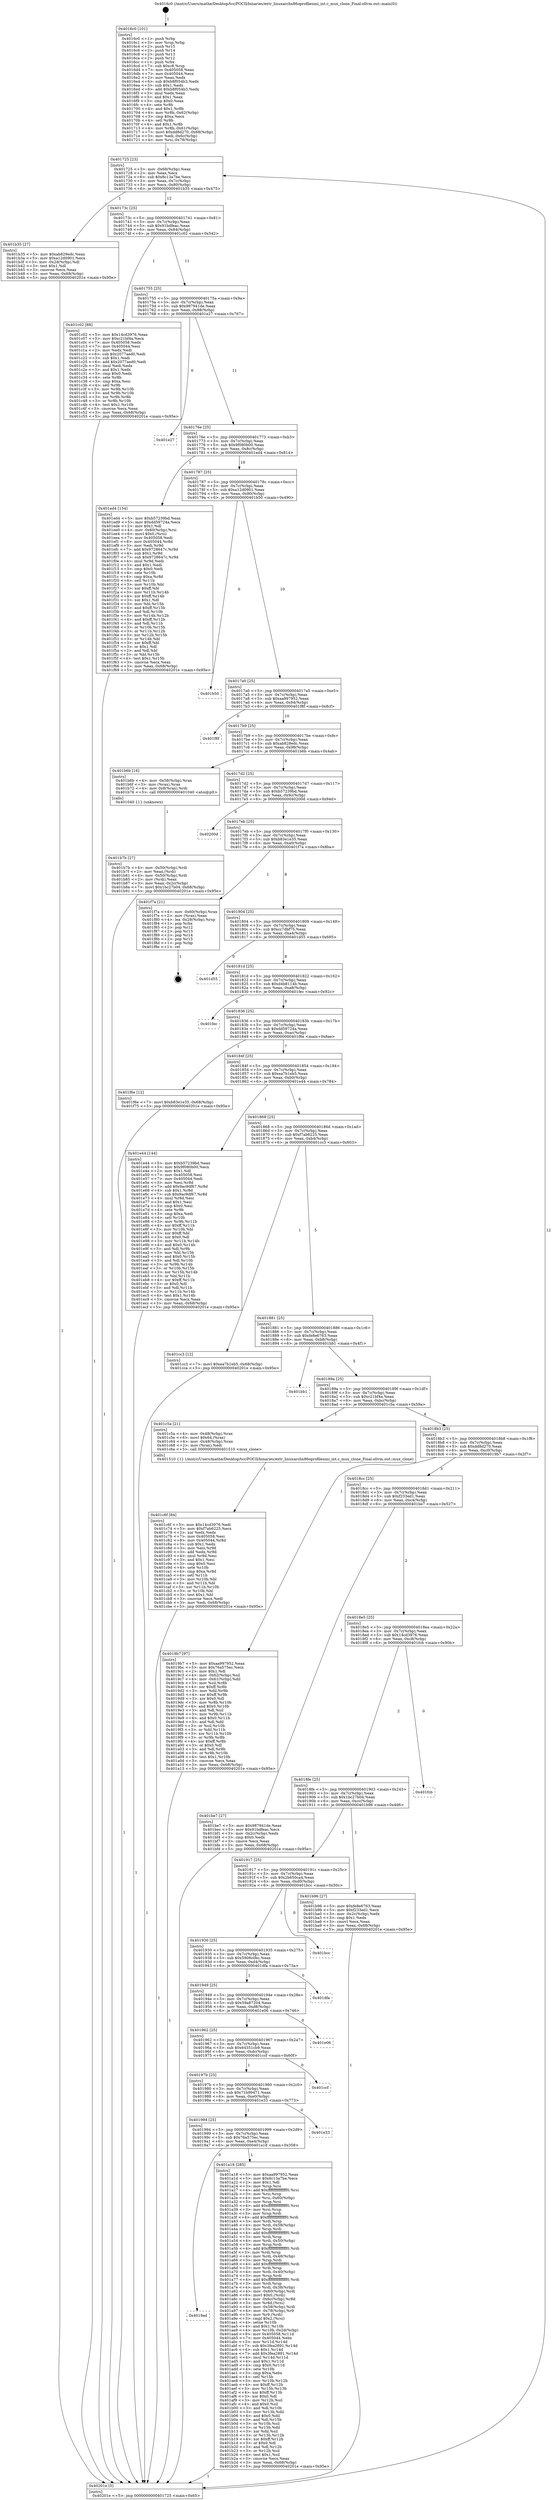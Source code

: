 digraph "0x4016c0" {
  label = "0x4016c0 (/mnt/c/Users/mathe/Desktop/tcc/POCII/binaries/extr_linuxarchx86oprofilenmi_int.c_mux_clone_Final-ollvm.out::main(0))"
  labelloc = "t"
  node[shape=record]

  Entry [label="",width=0.3,height=0.3,shape=circle,fillcolor=black,style=filled]
  "0x401725" [label="{
     0x401725 [23]\l
     | [instrs]\l
     &nbsp;&nbsp;0x401725 \<+3\>: mov -0x68(%rbp),%eax\l
     &nbsp;&nbsp;0x401728 \<+2\>: mov %eax,%ecx\l
     &nbsp;&nbsp;0x40172a \<+6\>: sub $0x8c13a7be,%ecx\l
     &nbsp;&nbsp;0x401730 \<+3\>: mov %eax,-0x7c(%rbp)\l
     &nbsp;&nbsp;0x401733 \<+3\>: mov %ecx,-0x80(%rbp)\l
     &nbsp;&nbsp;0x401736 \<+6\>: je 0000000000401b35 \<main+0x475\>\l
  }"]
  "0x401b35" [label="{
     0x401b35 [27]\l
     | [instrs]\l
     &nbsp;&nbsp;0x401b35 \<+5\>: mov $0xab829edc,%eax\l
     &nbsp;&nbsp;0x401b3a \<+5\>: mov $0xa12d0901,%ecx\l
     &nbsp;&nbsp;0x401b3f \<+3\>: mov -0x2d(%rbp),%dl\l
     &nbsp;&nbsp;0x401b42 \<+3\>: test $0x1,%dl\l
     &nbsp;&nbsp;0x401b45 \<+3\>: cmovne %ecx,%eax\l
     &nbsp;&nbsp;0x401b48 \<+3\>: mov %eax,-0x68(%rbp)\l
     &nbsp;&nbsp;0x401b4b \<+5\>: jmp 000000000040201e \<main+0x95e\>\l
  }"]
  "0x40173c" [label="{
     0x40173c [25]\l
     | [instrs]\l
     &nbsp;&nbsp;0x40173c \<+5\>: jmp 0000000000401741 \<main+0x81\>\l
     &nbsp;&nbsp;0x401741 \<+3\>: mov -0x7c(%rbp),%eax\l
     &nbsp;&nbsp;0x401744 \<+5\>: sub $0x91bdfeac,%eax\l
     &nbsp;&nbsp;0x401749 \<+6\>: mov %eax,-0x84(%rbp)\l
     &nbsp;&nbsp;0x40174f \<+6\>: je 0000000000401c02 \<main+0x542\>\l
  }"]
  Exit [label="",width=0.3,height=0.3,shape=circle,fillcolor=black,style=filled,peripheries=2]
  "0x401c02" [label="{
     0x401c02 [88]\l
     | [instrs]\l
     &nbsp;&nbsp;0x401c02 \<+5\>: mov $0x14cd3976,%eax\l
     &nbsp;&nbsp;0x401c07 \<+5\>: mov $0xc21bf4a,%ecx\l
     &nbsp;&nbsp;0x401c0c \<+7\>: mov 0x405058,%edx\l
     &nbsp;&nbsp;0x401c13 \<+7\>: mov 0x405044,%esi\l
     &nbsp;&nbsp;0x401c1a \<+2\>: mov %edx,%edi\l
     &nbsp;&nbsp;0x401c1c \<+6\>: sub $0x2077aed0,%edi\l
     &nbsp;&nbsp;0x401c22 \<+3\>: sub $0x1,%edi\l
     &nbsp;&nbsp;0x401c25 \<+6\>: add $0x2077aed0,%edi\l
     &nbsp;&nbsp;0x401c2b \<+3\>: imul %edi,%edx\l
     &nbsp;&nbsp;0x401c2e \<+3\>: and $0x1,%edx\l
     &nbsp;&nbsp;0x401c31 \<+3\>: cmp $0x0,%edx\l
     &nbsp;&nbsp;0x401c34 \<+4\>: sete %r8b\l
     &nbsp;&nbsp;0x401c38 \<+3\>: cmp $0xa,%esi\l
     &nbsp;&nbsp;0x401c3b \<+4\>: setl %r9b\l
     &nbsp;&nbsp;0x401c3f \<+3\>: mov %r8b,%r10b\l
     &nbsp;&nbsp;0x401c42 \<+3\>: and %r9b,%r10b\l
     &nbsp;&nbsp;0x401c45 \<+3\>: xor %r9b,%r8b\l
     &nbsp;&nbsp;0x401c48 \<+3\>: or %r8b,%r10b\l
     &nbsp;&nbsp;0x401c4b \<+4\>: test $0x1,%r10b\l
     &nbsp;&nbsp;0x401c4f \<+3\>: cmovne %ecx,%eax\l
     &nbsp;&nbsp;0x401c52 \<+3\>: mov %eax,-0x68(%rbp)\l
     &nbsp;&nbsp;0x401c55 \<+5\>: jmp 000000000040201e \<main+0x95e\>\l
  }"]
  "0x401755" [label="{
     0x401755 [25]\l
     | [instrs]\l
     &nbsp;&nbsp;0x401755 \<+5\>: jmp 000000000040175a \<main+0x9a\>\l
     &nbsp;&nbsp;0x40175a \<+3\>: mov -0x7c(%rbp),%eax\l
     &nbsp;&nbsp;0x40175d \<+5\>: sub $0x987941de,%eax\l
     &nbsp;&nbsp;0x401762 \<+6\>: mov %eax,-0x88(%rbp)\l
     &nbsp;&nbsp;0x401768 \<+6\>: je 0000000000401e27 \<main+0x767\>\l
  }"]
  "0x401c6f" [label="{
     0x401c6f [84]\l
     | [instrs]\l
     &nbsp;&nbsp;0x401c6f \<+5\>: mov $0x14cd3976,%edi\l
     &nbsp;&nbsp;0x401c74 \<+5\>: mov $0xf7ab6225,%ecx\l
     &nbsp;&nbsp;0x401c79 \<+2\>: xor %edx,%edx\l
     &nbsp;&nbsp;0x401c7b \<+7\>: mov 0x405058,%esi\l
     &nbsp;&nbsp;0x401c82 \<+8\>: mov 0x405044,%r8d\l
     &nbsp;&nbsp;0x401c8a \<+3\>: sub $0x1,%edx\l
     &nbsp;&nbsp;0x401c8d \<+3\>: mov %esi,%r9d\l
     &nbsp;&nbsp;0x401c90 \<+3\>: add %edx,%r9d\l
     &nbsp;&nbsp;0x401c93 \<+4\>: imul %r9d,%esi\l
     &nbsp;&nbsp;0x401c97 \<+3\>: and $0x1,%esi\l
     &nbsp;&nbsp;0x401c9a \<+3\>: cmp $0x0,%esi\l
     &nbsp;&nbsp;0x401c9d \<+4\>: sete %r10b\l
     &nbsp;&nbsp;0x401ca1 \<+4\>: cmp $0xa,%r8d\l
     &nbsp;&nbsp;0x401ca5 \<+4\>: setl %r11b\l
     &nbsp;&nbsp;0x401ca9 \<+3\>: mov %r10b,%bl\l
     &nbsp;&nbsp;0x401cac \<+3\>: and %r11b,%bl\l
     &nbsp;&nbsp;0x401caf \<+3\>: xor %r11b,%r10b\l
     &nbsp;&nbsp;0x401cb2 \<+3\>: or %r10b,%bl\l
     &nbsp;&nbsp;0x401cb5 \<+3\>: test $0x1,%bl\l
     &nbsp;&nbsp;0x401cb8 \<+3\>: cmovne %ecx,%edi\l
     &nbsp;&nbsp;0x401cbb \<+3\>: mov %edi,-0x68(%rbp)\l
     &nbsp;&nbsp;0x401cbe \<+5\>: jmp 000000000040201e \<main+0x95e\>\l
  }"]
  "0x401e27" [label="{
     0x401e27\l
  }", style=dashed]
  "0x40176e" [label="{
     0x40176e [25]\l
     | [instrs]\l
     &nbsp;&nbsp;0x40176e \<+5\>: jmp 0000000000401773 \<main+0xb3\>\l
     &nbsp;&nbsp;0x401773 \<+3\>: mov -0x7c(%rbp),%eax\l
     &nbsp;&nbsp;0x401776 \<+5\>: sub $0x9f080b00,%eax\l
     &nbsp;&nbsp;0x40177b \<+6\>: mov %eax,-0x8c(%rbp)\l
     &nbsp;&nbsp;0x401781 \<+6\>: je 0000000000401ed4 \<main+0x814\>\l
  }"]
  "0x401b7b" [label="{
     0x401b7b [27]\l
     | [instrs]\l
     &nbsp;&nbsp;0x401b7b \<+4\>: mov -0x50(%rbp),%rdi\l
     &nbsp;&nbsp;0x401b7f \<+2\>: mov %eax,(%rdi)\l
     &nbsp;&nbsp;0x401b81 \<+4\>: mov -0x50(%rbp),%rdi\l
     &nbsp;&nbsp;0x401b85 \<+2\>: mov (%rdi),%eax\l
     &nbsp;&nbsp;0x401b87 \<+3\>: mov %eax,-0x2c(%rbp)\l
     &nbsp;&nbsp;0x401b8a \<+7\>: movl $0x1bc27b04,-0x68(%rbp)\l
     &nbsp;&nbsp;0x401b91 \<+5\>: jmp 000000000040201e \<main+0x95e\>\l
  }"]
  "0x401ed4" [label="{
     0x401ed4 [154]\l
     | [instrs]\l
     &nbsp;&nbsp;0x401ed4 \<+5\>: mov $0xb57239bd,%eax\l
     &nbsp;&nbsp;0x401ed9 \<+5\>: mov $0xdd59724a,%ecx\l
     &nbsp;&nbsp;0x401ede \<+2\>: mov $0x1,%dl\l
     &nbsp;&nbsp;0x401ee0 \<+4\>: mov -0x60(%rbp),%rsi\l
     &nbsp;&nbsp;0x401ee4 \<+6\>: movl $0x0,(%rsi)\l
     &nbsp;&nbsp;0x401eea \<+7\>: mov 0x405058,%edi\l
     &nbsp;&nbsp;0x401ef1 \<+8\>: mov 0x405044,%r8d\l
     &nbsp;&nbsp;0x401ef9 \<+3\>: mov %edi,%r9d\l
     &nbsp;&nbsp;0x401efc \<+7\>: add $0x9728647c,%r9d\l
     &nbsp;&nbsp;0x401f03 \<+4\>: sub $0x1,%r9d\l
     &nbsp;&nbsp;0x401f07 \<+7\>: sub $0x9728647c,%r9d\l
     &nbsp;&nbsp;0x401f0e \<+4\>: imul %r9d,%edi\l
     &nbsp;&nbsp;0x401f12 \<+3\>: and $0x1,%edi\l
     &nbsp;&nbsp;0x401f15 \<+3\>: cmp $0x0,%edi\l
     &nbsp;&nbsp;0x401f18 \<+4\>: sete %r10b\l
     &nbsp;&nbsp;0x401f1c \<+4\>: cmp $0xa,%r8d\l
     &nbsp;&nbsp;0x401f20 \<+4\>: setl %r11b\l
     &nbsp;&nbsp;0x401f24 \<+3\>: mov %r10b,%bl\l
     &nbsp;&nbsp;0x401f27 \<+3\>: xor $0xff,%bl\l
     &nbsp;&nbsp;0x401f2a \<+3\>: mov %r11b,%r14b\l
     &nbsp;&nbsp;0x401f2d \<+4\>: xor $0xff,%r14b\l
     &nbsp;&nbsp;0x401f31 \<+3\>: xor $0x1,%dl\l
     &nbsp;&nbsp;0x401f34 \<+3\>: mov %bl,%r15b\l
     &nbsp;&nbsp;0x401f37 \<+4\>: and $0xff,%r15b\l
     &nbsp;&nbsp;0x401f3b \<+3\>: and %dl,%r10b\l
     &nbsp;&nbsp;0x401f3e \<+3\>: mov %r14b,%r12b\l
     &nbsp;&nbsp;0x401f41 \<+4\>: and $0xff,%r12b\l
     &nbsp;&nbsp;0x401f45 \<+3\>: and %dl,%r11b\l
     &nbsp;&nbsp;0x401f48 \<+3\>: or %r10b,%r15b\l
     &nbsp;&nbsp;0x401f4b \<+3\>: or %r11b,%r12b\l
     &nbsp;&nbsp;0x401f4e \<+3\>: xor %r12b,%r15b\l
     &nbsp;&nbsp;0x401f51 \<+3\>: or %r14b,%bl\l
     &nbsp;&nbsp;0x401f54 \<+3\>: xor $0xff,%bl\l
     &nbsp;&nbsp;0x401f57 \<+3\>: or $0x1,%dl\l
     &nbsp;&nbsp;0x401f5a \<+2\>: and %dl,%bl\l
     &nbsp;&nbsp;0x401f5c \<+3\>: or %bl,%r15b\l
     &nbsp;&nbsp;0x401f5f \<+4\>: test $0x1,%r15b\l
     &nbsp;&nbsp;0x401f63 \<+3\>: cmovne %ecx,%eax\l
     &nbsp;&nbsp;0x401f66 \<+3\>: mov %eax,-0x68(%rbp)\l
     &nbsp;&nbsp;0x401f69 \<+5\>: jmp 000000000040201e \<main+0x95e\>\l
  }"]
  "0x401787" [label="{
     0x401787 [25]\l
     | [instrs]\l
     &nbsp;&nbsp;0x401787 \<+5\>: jmp 000000000040178c \<main+0xcc\>\l
     &nbsp;&nbsp;0x40178c \<+3\>: mov -0x7c(%rbp),%eax\l
     &nbsp;&nbsp;0x40178f \<+5\>: sub $0xa12d0901,%eax\l
     &nbsp;&nbsp;0x401794 \<+6\>: mov %eax,-0x90(%rbp)\l
     &nbsp;&nbsp;0x40179a \<+6\>: je 0000000000401b50 \<main+0x490\>\l
  }"]
  "0x4019ad" [label="{
     0x4019ad\l
  }", style=dashed]
  "0x401b50" [label="{
     0x401b50\l
  }", style=dashed]
  "0x4017a0" [label="{
     0x4017a0 [25]\l
     | [instrs]\l
     &nbsp;&nbsp;0x4017a0 \<+5\>: jmp 00000000004017a5 \<main+0xe5\>\l
     &nbsp;&nbsp;0x4017a5 \<+3\>: mov -0x7c(%rbp),%eax\l
     &nbsp;&nbsp;0x4017a8 \<+5\>: sub $0xaa997952,%eax\l
     &nbsp;&nbsp;0x4017ad \<+6\>: mov %eax,-0x94(%rbp)\l
     &nbsp;&nbsp;0x4017b3 \<+6\>: je 0000000000401f8f \<main+0x8cf\>\l
  }"]
  "0x401a18" [label="{
     0x401a18 [285]\l
     | [instrs]\l
     &nbsp;&nbsp;0x401a18 \<+5\>: mov $0xaa997952,%eax\l
     &nbsp;&nbsp;0x401a1d \<+5\>: mov $0x8c13a7be,%ecx\l
     &nbsp;&nbsp;0x401a22 \<+2\>: mov $0x1,%dl\l
     &nbsp;&nbsp;0x401a24 \<+3\>: mov %rsp,%rsi\l
     &nbsp;&nbsp;0x401a27 \<+4\>: add $0xfffffffffffffff0,%rsi\l
     &nbsp;&nbsp;0x401a2b \<+3\>: mov %rsi,%rsp\l
     &nbsp;&nbsp;0x401a2e \<+4\>: mov %rsi,-0x60(%rbp)\l
     &nbsp;&nbsp;0x401a32 \<+3\>: mov %rsp,%rsi\l
     &nbsp;&nbsp;0x401a35 \<+4\>: add $0xfffffffffffffff0,%rsi\l
     &nbsp;&nbsp;0x401a39 \<+3\>: mov %rsi,%rsp\l
     &nbsp;&nbsp;0x401a3c \<+3\>: mov %rsp,%rdi\l
     &nbsp;&nbsp;0x401a3f \<+4\>: add $0xfffffffffffffff0,%rdi\l
     &nbsp;&nbsp;0x401a43 \<+3\>: mov %rdi,%rsp\l
     &nbsp;&nbsp;0x401a46 \<+4\>: mov %rdi,-0x58(%rbp)\l
     &nbsp;&nbsp;0x401a4a \<+3\>: mov %rsp,%rdi\l
     &nbsp;&nbsp;0x401a4d \<+4\>: add $0xfffffffffffffff0,%rdi\l
     &nbsp;&nbsp;0x401a51 \<+3\>: mov %rdi,%rsp\l
     &nbsp;&nbsp;0x401a54 \<+4\>: mov %rdi,-0x50(%rbp)\l
     &nbsp;&nbsp;0x401a58 \<+3\>: mov %rsp,%rdi\l
     &nbsp;&nbsp;0x401a5b \<+4\>: add $0xfffffffffffffff0,%rdi\l
     &nbsp;&nbsp;0x401a5f \<+3\>: mov %rdi,%rsp\l
     &nbsp;&nbsp;0x401a62 \<+4\>: mov %rdi,-0x48(%rbp)\l
     &nbsp;&nbsp;0x401a66 \<+3\>: mov %rsp,%rdi\l
     &nbsp;&nbsp;0x401a69 \<+4\>: add $0xfffffffffffffff0,%rdi\l
     &nbsp;&nbsp;0x401a6d \<+3\>: mov %rdi,%rsp\l
     &nbsp;&nbsp;0x401a70 \<+4\>: mov %rdi,-0x40(%rbp)\l
     &nbsp;&nbsp;0x401a74 \<+3\>: mov %rsp,%rdi\l
     &nbsp;&nbsp;0x401a77 \<+4\>: add $0xfffffffffffffff0,%rdi\l
     &nbsp;&nbsp;0x401a7b \<+3\>: mov %rdi,%rsp\l
     &nbsp;&nbsp;0x401a7e \<+4\>: mov %rdi,-0x38(%rbp)\l
     &nbsp;&nbsp;0x401a82 \<+4\>: mov -0x60(%rbp),%rdi\l
     &nbsp;&nbsp;0x401a86 \<+6\>: movl $0x0,(%rdi)\l
     &nbsp;&nbsp;0x401a8c \<+4\>: mov -0x6c(%rbp),%r8d\l
     &nbsp;&nbsp;0x401a90 \<+3\>: mov %r8d,(%rsi)\l
     &nbsp;&nbsp;0x401a93 \<+4\>: mov -0x58(%rbp),%rdi\l
     &nbsp;&nbsp;0x401a97 \<+4\>: mov -0x78(%rbp),%r9\l
     &nbsp;&nbsp;0x401a9b \<+3\>: mov %r9,(%rdi)\l
     &nbsp;&nbsp;0x401a9e \<+3\>: cmpl $0x2,(%rsi)\l
     &nbsp;&nbsp;0x401aa1 \<+4\>: setne %r10b\l
     &nbsp;&nbsp;0x401aa5 \<+4\>: and $0x1,%r10b\l
     &nbsp;&nbsp;0x401aa9 \<+4\>: mov %r10b,-0x2d(%rbp)\l
     &nbsp;&nbsp;0x401aad \<+8\>: mov 0x405058,%r11d\l
     &nbsp;&nbsp;0x401ab5 \<+7\>: mov 0x405044,%ebx\l
     &nbsp;&nbsp;0x401abc \<+3\>: mov %r11d,%r14d\l
     &nbsp;&nbsp;0x401abf \<+7\>: sub $0x3fea2891,%r14d\l
     &nbsp;&nbsp;0x401ac6 \<+4\>: sub $0x1,%r14d\l
     &nbsp;&nbsp;0x401aca \<+7\>: add $0x3fea2891,%r14d\l
     &nbsp;&nbsp;0x401ad1 \<+4\>: imul %r14d,%r11d\l
     &nbsp;&nbsp;0x401ad5 \<+4\>: and $0x1,%r11d\l
     &nbsp;&nbsp;0x401ad9 \<+4\>: cmp $0x0,%r11d\l
     &nbsp;&nbsp;0x401add \<+4\>: sete %r10b\l
     &nbsp;&nbsp;0x401ae1 \<+3\>: cmp $0xa,%ebx\l
     &nbsp;&nbsp;0x401ae4 \<+4\>: setl %r15b\l
     &nbsp;&nbsp;0x401ae8 \<+3\>: mov %r10b,%r12b\l
     &nbsp;&nbsp;0x401aeb \<+4\>: xor $0xff,%r12b\l
     &nbsp;&nbsp;0x401aef \<+3\>: mov %r15b,%r13b\l
     &nbsp;&nbsp;0x401af2 \<+4\>: xor $0xff,%r13b\l
     &nbsp;&nbsp;0x401af6 \<+3\>: xor $0x0,%dl\l
     &nbsp;&nbsp;0x401af9 \<+3\>: mov %r12b,%sil\l
     &nbsp;&nbsp;0x401afc \<+4\>: and $0x0,%sil\l
     &nbsp;&nbsp;0x401b00 \<+3\>: and %dl,%r10b\l
     &nbsp;&nbsp;0x401b03 \<+3\>: mov %r13b,%dil\l
     &nbsp;&nbsp;0x401b06 \<+4\>: and $0x0,%dil\l
     &nbsp;&nbsp;0x401b0a \<+3\>: and %dl,%r15b\l
     &nbsp;&nbsp;0x401b0d \<+3\>: or %r10b,%sil\l
     &nbsp;&nbsp;0x401b10 \<+3\>: or %r15b,%dil\l
     &nbsp;&nbsp;0x401b13 \<+3\>: xor %dil,%sil\l
     &nbsp;&nbsp;0x401b16 \<+3\>: or %r13b,%r12b\l
     &nbsp;&nbsp;0x401b19 \<+4\>: xor $0xff,%r12b\l
     &nbsp;&nbsp;0x401b1d \<+3\>: or $0x0,%dl\l
     &nbsp;&nbsp;0x401b20 \<+3\>: and %dl,%r12b\l
     &nbsp;&nbsp;0x401b23 \<+3\>: or %r12b,%sil\l
     &nbsp;&nbsp;0x401b26 \<+4\>: test $0x1,%sil\l
     &nbsp;&nbsp;0x401b2a \<+3\>: cmovne %ecx,%eax\l
     &nbsp;&nbsp;0x401b2d \<+3\>: mov %eax,-0x68(%rbp)\l
     &nbsp;&nbsp;0x401b30 \<+5\>: jmp 000000000040201e \<main+0x95e\>\l
  }"]
  "0x401f8f" [label="{
     0x401f8f\l
  }", style=dashed]
  "0x4017b9" [label="{
     0x4017b9 [25]\l
     | [instrs]\l
     &nbsp;&nbsp;0x4017b9 \<+5\>: jmp 00000000004017be \<main+0xfe\>\l
     &nbsp;&nbsp;0x4017be \<+3\>: mov -0x7c(%rbp),%eax\l
     &nbsp;&nbsp;0x4017c1 \<+5\>: sub $0xab829edc,%eax\l
     &nbsp;&nbsp;0x4017c6 \<+6\>: mov %eax,-0x98(%rbp)\l
     &nbsp;&nbsp;0x4017cc \<+6\>: je 0000000000401b6b \<main+0x4ab\>\l
  }"]
  "0x401994" [label="{
     0x401994 [25]\l
     | [instrs]\l
     &nbsp;&nbsp;0x401994 \<+5\>: jmp 0000000000401999 \<main+0x2d9\>\l
     &nbsp;&nbsp;0x401999 \<+3\>: mov -0x7c(%rbp),%eax\l
     &nbsp;&nbsp;0x40199c \<+5\>: sub $0x76a575ec,%eax\l
     &nbsp;&nbsp;0x4019a1 \<+6\>: mov %eax,-0xe4(%rbp)\l
     &nbsp;&nbsp;0x4019a7 \<+6\>: je 0000000000401a18 \<main+0x358\>\l
  }"]
  "0x401b6b" [label="{
     0x401b6b [16]\l
     | [instrs]\l
     &nbsp;&nbsp;0x401b6b \<+4\>: mov -0x58(%rbp),%rax\l
     &nbsp;&nbsp;0x401b6f \<+3\>: mov (%rax),%rax\l
     &nbsp;&nbsp;0x401b72 \<+4\>: mov 0x8(%rax),%rdi\l
     &nbsp;&nbsp;0x401b76 \<+5\>: call 0000000000401040 \<atoi@plt\>\l
     | [calls]\l
     &nbsp;&nbsp;0x401040 \{1\} (unknown)\l
  }"]
  "0x4017d2" [label="{
     0x4017d2 [25]\l
     | [instrs]\l
     &nbsp;&nbsp;0x4017d2 \<+5\>: jmp 00000000004017d7 \<main+0x117\>\l
     &nbsp;&nbsp;0x4017d7 \<+3\>: mov -0x7c(%rbp),%eax\l
     &nbsp;&nbsp;0x4017da \<+5\>: sub $0xb57239bd,%eax\l
     &nbsp;&nbsp;0x4017df \<+6\>: mov %eax,-0x9c(%rbp)\l
     &nbsp;&nbsp;0x4017e5 \<+6\>: je 000000000040200d \<main+0x94d\>\l
  }"]
  "0x401e33" [label="{
     0x401e33\l
  }", style=dashed]
  "0x40200d" [label="{
     0x40200d\l
  }", style=dashed]
  "0x4017eb" [label="{
     0x4017eb [25]\l
     | [instrs]\l
     &nbsp;&nbsp;0x4017eb \<+5\>: jmp 00000000004017f0 \<main+0x130\>\l
     &nbsp;&nbsp;0x4017f0 \<+3\>: mov -0x7c(%rbp),%eax\l
     &nbsp;&nbsp;0x4017f3 \<+5\>: sub $0xb83e1e35,%eax\l
     &nbsp;&nbsp;0x4017f8 \<+6\>: mov %eax,-0xa0(%rbp)\l
     &nbsp;&nbsp;0x4017fe \<+6\>: je 0000000000401f7a \<main+0x8ba\>\l
  }"]
  "0x40197b" [label="{
     0x40197b [25]\l
     | [instrs]\l
     &nbsp;&nbsp;0x40197b \<+5\>: jmp 0000000000401980 \<main+0x2c0\>\l
     &nbsp;&nbsp;0x401980 \<+3\>: mov -0x7c(%rbp),%eax\l
     &nbsp;&nbsp;0x401983 \<+5\>: sub $0x71b99471,%eax\l
     &nbsp;&nbsp;0x401988 \<+6\>: mov %eax,-0xe0(%rbp)\l
     &nbsp;&nbsp;0x40198e \<+6\>: je 0000000000401e33 \<main+0x773\>\l
  }"]
  "0x401f7a" [label="{
     0x401f7a [21]\l
     | [instrs]\l
     &nbsp;&nbsp;0x401f7a \<+4\>: mov -0x60(%rbp),%rax\l
     &nbsp;&nbsp;0x401f7e \<+2\>: mov (%rax),%eax\l
     &nbsp;&nbsp;0x401f80 \<+4\>: lea -0x28(%rbp),%rsp\l
     &nbsp;&nbsp;0x401f84 \<+1\>: pop %rbx\l
     &nbsp;&nbsp;0x401f85 \<+2\>: pop %r12\l
     &nbsp;&nbsp;0x401f87 \<+2\>: pop %r13\l
     &nbsp;&nbsp;0x401f89 \<+2\>: pop %r14\l
     &nbsp;&nbsp;0x401f8b \<+2\>: pop %r15\l
     &nbsp;&nbsp;0x401f8d \<+1\>: pop %rbp\l
     &nbsp;&nbsp;0x401f8e \<+1\>: ret\l
  }"]
  "0x401804" [label="{
     0x401804 [25]\l
     | [instrs]\l
     &nbsp;&nbsp;0x401804 \<+5\>: jmp 0000000000401809 \<main+0x149\>\l
     &nbsp;&nbsp;0x401809 \<+3\>: mov -0x7c(%rbp),%eax\l
     &nbsp;&nbsp;0x40180c \<+5\>: sub $0xcc7dbf75,%eax\l
     &nbsp;&nbsp;0x401811 \<+6\>: mov %eax,-0xa4(%rbp)\l
     &nbsp;&nbsp;0x401817 \<+6\>: je 0000000000401d55 \<main+0x695\>\l
  }"]
  "0x401ccf" [label="{
     0x401ccf\l
  }", style=dashed]
  "0x401d55" [label="{
     0x401d55\l
  }", style=dashed]
  "0x40181d" [label="{
     0x40181d [25]\l
     | [instrs]\l
     &nbsp;&nbsp;0x40181d \<+5\>: jmp 0000000000401822 \<main+0x162\>\l
     &nbsp;&nbsp;0x401822 \<+3\>: mov -0x7c(%rbp),%eax\l
     &nbsp;&nbsp;0x401825 \<+5\>: sub $0xd4b8114b,%eax\l
     &nbsp;&nbsp;0x40182a \<+6\>: mov %eax,-0xa8(%rbp)\l
     &nbsp;&nbsp;0x401830 \<+6\>: je 0000000000401fec \<main+0x92c\>\l
  }"]
  "0x401962" [label="{
     0x401962 [25]\l
     | [instrs]\l
     &nbsp;&nbsp;0x401962 \<+5\>: jmp 0000000000401967 \<main+0x2a7\>\l
     &nbsp;&nbsp;0x401967 \<+3\>: mov -0x7c(%rbp),%eax\l
     &nbsp;&nbsp;0x40196a \<+5\>: sub $0x64351cb9,%eax\l
     &nbsp;&nbsp;0x40196f \<+6\>: mov %eax,-0xdc(%rbp)\l
     &nbsp;&nbsp;0x401975 \<+6\>: je 0000000000401ccf \<main+0x60f\>\l
  }"]
  "0x401fec" [label="{
     0x401fec\l
  }", style=dashed]
  "0x401836" [label="{
     0x401836 [25]\l
     | [instrs]\l
     &nbsp;&nbsp;0x401836 \<+5\>: jmp 000000000040183b \<main+0x17b\>\l
     &nbsp;&nbsp;0x40183b \<+3\>: mov -0x7c(%rbp),%eax\l
     &nbsp;&nbsp;0x40183e \<+5\>: sub $0xdd59724a,%eax\l
     &nbsp;&nbsp;0x401843 \<+6\>: mov %eax,-0xac(%rbp)\l
     &nbsp;&nbsp;0x401849 \<+6\>: je 0000000000401f6e \<main+0x8ae\>\l
  }"]
  "0x401e06" [label="{
     0x401e06\l
  }", style=dashed]
  "0x401f6e" [label="{
     0x401f6e [12]\l
     | [instrs]\l
     &nbsp;&nbsp;0x401f6e \<+7\>: movl $0xb83e1e35,-0x68(%rbp)\l
     &nbsp;&nbsp;0x401f75 \<+5\>: jmp 000000000040201e \<main+0x95e\>\l
  }"]
  "0x40184f" [label="{
     0x40184f [25]\l
     | [instrs]\l
     &nbsp;&nbsp;0x40184f \<+5\>: jmp 0000000000401854 \<main+0x194\>\l
     &nbsp;&nbsp;0x401854 \<+3\>: mov -0x7c(%rbp),%eax\l
     &nbsp;&nbsp;0x401857 \<+5\>: sub $0xea7b1eb5,%eax\l
     &nbsp;&nbsp;0x40185c \<+6\>: mov %eax,-0xb0(%rbp)\l
     &nbsp;&nbsp;0x401862 \<+6\>: je 0000000000401e44 \<main+0x784\>\l
  }"]
  "0x401949" [label="{
     0x401949 [25]\l
     | [instrs]\l
     &nbsp;&nbsp;0x401949 \<+5\>: jmp 000000000040194e \<main+0x28e\>\l
     &nbsp;&nbsp;0x40194e \<+3\>: mov -0x7c(%rbp),%eax\l
     &nbsp;&nbsp;0x401951 \<+5\>: sub $0x59a87204,%eax\l
     &nbsp;&nbsp;0x401956 \<+6\>: mov %eax,-0xd8(%rbp)\l
     &nbsp;&nbsp;0x40195c \<+6\>: je 0000000000401e06 \<main+0x746\>\l
  }"]
  "0x401e44" [label="{
     0x401e44 [144]\l
     | [instrs]\l
     &nbsp;&nbsp;0x401e44 \<+5\>: mov $0xb57239bd,%eax\l
     &nbsp;&nbsp;0x401e49 \<+5\>: mov $0x9f080b00,%ecx\l
     &nbsp;&nbsp;0x401e4e \<+2\>: mov $0x1,%dl\l
     &nbsp;&nbsp;0x401e50 \<+7\>: mov 0x405058,%esi\l
     &nbsp;&nbsp;0x401e57 \<+7\>: mov 0x405044,%edi\l
     &nbsp;&nbsp;0x401e5e \<+3\>: mov %esi,%r8d\l
     &nbsp;&nbsp;0x401e61 \<+7\>: add $0x9ac9df67,%r8d\l
     &nbsp;&nbsp;0x401e68 \<+4\>: sub $0x1,%r8d\l
     &nbsp;&nbsp;0x401e6c \<+7\>: sub $0x9ac9df67,%r8d\l
     &nbsp;&nbsp;0x401e73 \<+4\>: imul %r8d,%esi\l
     &nbsp;&nbsp;0x401e77 \<+3\>: and $0x1,%esi\l
     &nbsp;&nbsp;0x401e7a \<+3\>: cmp $0x0,%esi\l
     &nbsp;&nbsp;0x401e7d \<+4\>: sete %r9b\l
     &nbsp;&nbsp;0x401e81 \<+3\>: cmp $0xa,%edi\l
     &nbsp;&nbsp;0x401e84 \<+4\>: setl %r10b\l
     &nbsp;&nbsp;0x401e88 \<+3\>: mov %r9b,%r11b\l
     &nbsp;&nbsp;0x401e8b \<+4\>: xor $0xff,%r11b\l
     &nbsp;&nbsp;0x401e8f \<+3\>: mov %r10b,%bl\l
     &nbsp;&nbsp;0x401e92 \<+3\>: xor $0xff,%bl\l
     &nbsp;&nbsp;0x401e95 \<+3\>: xor $0x0,%dl\l
     &nbsp;&nbsp;0x401e98 \<+3\>: mov %r11b,%r14b\l
     &nbsp;&nbsp;0x401e9b \<+4\>: and $0x0,%r14b\l
     &nbsp;&nbsp;0x401e9f \<+3\>: and %dl,%r9b\l
     &nbsp;&nbsp;0x401ea2 \<+3\>: mov %bl,%r15b\l
     &nbsp;&nbsp;0x401ea5 \<+4\>: and $0x0,%r15b\l
     &nbsp;&nbsp;0x401ea9 \<+3\>: and %dl,%r10b\l
     &nbsp;&nbsp;0x401eac \<+3\>: or %r9b,%r14b\l
     &nbsp;&nbsp;0x401eaf \<+3\>: or %r10b,%r15b\l
     &nbsp;&nbsp;0x401eb2 \<+3\>: xor %r15b,%r14b\l
     &nbsp;&nbsp;0x401eb5 \<+3\>: or %bl,%r11b\l
     &nbsp;&nbsp;0x401eb8 \<+4\>: xor $0xff,%r11b\l
     &nbsp;&nbsp;0x401ebc \<+3\>: or $0x0,%dl\l
     &nbsp;&nbsp;0x401ebf \<+3\>: and %dl,%r11b\l
     &nbsp;&nbsp;0x401ec2 \<+3\>: or %r11b,%r14b\l
     &nbsp;&nbsp;0x401ec5 \<+4\>: test $0x1,%r14b\l
     &nbsp;&nbsp;0x401ec9 \<+3\>: cmovne %ecx,%eax\l
     &nbsp;&nbsp;0x401ecc \<+3\>: mov %eax,-0x68(%rbp)\l
     &nbsp;&nbsp;0x401ecf \<+5\>: jmp 000000000040201e \<main+0x95e\>\l
  }"]
  "0x401868" [label="{
     0x401868 [25]\l
     | [instrs]\l
     &nbsp;&nbsp;0x401868 \<+5\>: jmp 000000000040186d \<main+0x1ad\>\l
     &nbsp;&nbsp;0x40186d \<+3\>: mov -0x7c(%rbp),%eax\l
     &nbsp;&nbsp;0x401870 \<+5\>: sub $0xf7ab6225,%eax\l
     &nbsp;&nbsp;0x401875 \<+6\>: mov %eax,-0xb4(%rbp)\l
     &nbsp;&nbsp;0x40187b \<+6\>: je 0000000000401cc3 \<main+0x603\>\l
  }"]
  "0x401dfa" [label="{
     0x401dfa\l
  }", style=dashed]
  "0x401cc3" [label="{
     0x401cc3 [12]\l
     | [instrs]\l
     &nbsp;&nbsp;0x401cc3 \<+7\>: movl $0xea7b1eb5,-0x68(%rbp)\l
     &nbsp;&nbsp;0x401cca \<+5\>: jmp 000000000040201e \<main+0x95e\>\l
  }"]
  "0x401881" [label="{
     0x401881 [25]\l
     | [instrs]\l
     &nbsp;&nbsp;0x401881 \<+5\>: jmp 0000000000401886 \<main+0x1c6\>\l
     &nbsp;&nbsp;0x401886 \<+3\>: mov -0x7c(%rbp),%eax\l
     &nbsp;&nbsp;0x401889 \<+5\>: sub $0xfe8e6763,%eax\l
     &nbsp;&nbsp;0x40188e \<+6\>: mov %eax,-0xb8(%rbp)\l
     &nbsp;&nbsp;0x401894 \<+6\>: je 0000000000401bb1 \<main+0x4f1\>\l
  }"]
  "0x401930" [label="{
     0x401930 [25]\l
     | [instrs]\l
     &nbsp;&nbsp;0x401930 \<+5\>: jmp 0000000000401935 \<main+0x275\>\l
     &nbsp;&nbsp;0x401935 \<+3\>: mov -0x7c(%rbp),%eax\l
     &nbsp;&nbsp;0x401938 \<+5\>: sub $0x5908c0bc,%eax\l
     &nbsp;&nbsp;0x40193d \<+6\>: mov %eax,-0xd4(%rbp)\l
     &nbsp;&nbsp;0x401943 \<+6\>: je 0000000000401dfa \<main+0x73a\>\l
  }"]
  "0x401bb1" [label="{
     0x401bb1\l
  }", style=dashed]
  "0x40189a" [label="{
     0x40189a [25]\l
     | [instrs]\l
     &nbsp;&nbsp;0x40189a \<+5\>: jmp 000000000040189f \<main+0x1df\>\l
     &nbsp;&nbsp;0x40189f \<+3\>: mov -0x7c(%rbp),%eax\l
     &nbsp;&nbsp;0x4018a2 \<+5\>: sub $0xc21bf4a,%eax\l
     &nbsp;&nbsp;0x4018a7 \<+6\>: mov %eax,-0xbc(%rbp)\l
     &nbsp;&nbsp;0x4018ad \<+6\>: je 0000000000401c5a \<main+0x59a\>\l
  }"]
  "0x401bcc" [label="{
     0x401bcc\l
  }", style=dashed]
  "0x401c5a" [label="{
     0x401c5a [21]\l
     | [instrs]\l
     &nbsp;&nbsp;0x401c5a \<+4\>: mov -0x48(%rbp),%rax\l
     &nbsp;&nbsp;0x401c5e \<+6\>: movl $0x64,(%rax)\l
     &nbsp;&nbsp;0x401c64 \<+4\>: mov -0x48(%rbp),%rax\l
     &nbsp;&nbsp;0x401c68 \<+2\>: mov (%rax),%edi\l
     &nbsp;&nbsp;0x401c6a \<+5\>: call 0000000000401510 \<mux_clone\>\l
     | [calls]\l
     &nbsp;&nbsp;0x401510 \{1\} (/mnt/c/Users/mathe/Desktop/tcc/POCII/binaries/extr_linuxarchx86oprofilenmi_int.c_mux_clone_Final-ollvm.out::mux_clone)\l
  }"]
  "0x4018b3" [label="{
     0x4018b3 [25]\l
     | [instrs]\l
     &nbsp;&nbsp;0x4018b3 \<+5\>: jmp 00000000004018b8 \<main+0x1f8\>\l
     &nbsp;&nbsp;0x4018b8 \<+3\>: mov -0x7c(%rbp),%eax\l
     &nbsp;&nbsp;0x4018bb \<+5\>: sub $0xdd8d270,%eax\l
     &nbsp;&nbsp;0x4018c0 \<+6\>: mov %eax,-0xc0(%rbp)\l
     &nbsp;&nbsp;0x4018c6 \<+6\>: je 00000000004019b7 \<main+0x2f7\>\l
  }"]
  "0x401917" [label="{
     0x401917 [25]\l
     | [instrs]\l
     &nbsp;&nbsp;0x401917 \<+5\>: jmp 000000000040191c \<main+0x25c\>\l
     &nbsp;&nbsp;0x40191c \<+3\>: mov -0x7c(%rbp),%eax\l
     &nbsp;&nbsp;0x40191f \<+5\>: sub $0x2b650ca4,%eax\l
     &nbsp;&nbsp;0x401924 \<+6\>: mov %eax,-0xd0(%rbp)\l
     &nbsp;&nbsp;0x40192a \<+6\>: je 0000000000401bcc \<main+0x50c\>\l
  }"]
  "0x4019b7" [label="{
     0x4019b7 [97]\l
     | [instrs]\l
     &nbsp;&nbsp;0x4019b7 \<+5\>: mov $0xaa997952,%eax\l
     &nbsp;&nbsp;0x4019bc \<+5\>: mov $0x76a575ec,%ecx\l
     &nbsp;&nbsp;0x4019c1 \<+2\>: mov $0x1,%dl\l
     &nbsp;&nbsp;0x4019c3 \<+4\>: mov -0x62(%rbp),%sil\l
     &nbsp;&nbsp;0x4019c7 \<+4\>: mov -0x61(%rbp),%dil\l
     &nbsp;&nbsp;0x4019cb \<+3\>: mov %sil,%r8b\l
     &nbsp;&nbsp;0x4019ce \<+4\>: xor $0xff,%r8b\l
     &nbsp;&nbsp;0x4019d2 \<+3\>: mov %dil,%r9b\l
     &nbsp;&nbsp;0x4019d5 \<+4\>: xor $0xff,%r9b\l
     &nbsp;&nbsp;0x4019d9 \<+3\>: xor $0x0,%dl\l
     &nbsp;&nbsp;0x4019dc \<+3\>: mov %r8b,%r10b\l
     &nbsp;&nbsp;0x4019df \<+4\>: and $0x0,%r10b\l
     &nbsp;&nbsp;0x4019e3 \<+3\>: and %dl,%sil\l
     &nbsp;&nbsp;0x4019e6 \<+3\>: mov %r9b,%r11b\l
     &nbsp;&nbsp;0x4019e9 \<+4\>: and $0x0,%r11b\l
     &nbsp;&nbsp;0x4019ed \<+3\>: and %dl,%dil\l
     &nbsp;&nbsp;0x4019f0 \<+3\>: or %sil,%r10b\l
     &nbsp;&nbsp;0x4019f3 \<+3\>: or %dil,%r11b\l
     &nbsp;&nbsp;0x4019f6 \<+3\>: xor %r11b,%r10b\l
     &nbsp;&nbsp;0x4019f9 \<+3\>: or %r9b,%r8b\l
     &nbsp;&nbsp;0x4019fc \<+4\>: xor $0xff,%r8b\l
     &nbsp;&nbsp;0x401a00 \<+3\>: or $0x0,%dl\l
     &nbsp;&nbsp;0x401a03 \<+3\>: and %dl,%r8b\l
     &nbsp;&nbsp;0x401a06 \<+3\>: or %r8b,%r10b\l
     &nbsp;&nbsp;0x401a09 \<+4\>: test $0x1,%r10b\l
     &nbsp;&nbsp;0x401a0d \<+3\>: cmovne %ecx,%eax\l
     &nbsp;&nbsp;0x401a10 \<+3\>: mov %eax,-0x68(%rbp)\l
     &nbsp;&nbsp;0x401a13 \<+5\>: jmp 000000000040201e \<main+0x95e\>\l
  }"]
  "0x4018cc" [label="{
     0x4018cc [25]\l
     | [instrs]\l
     &nbsp;&nbsp;0x4018cc \<+5\>: jmp 00000000004018d1 \<main+0x211\>\l
     &nbsp;&nbsp;0x4018d1 \<+3\>: mov -0x7c(%rbp),%eax\l
     &nbsp;&nbsp;0x4018d4 \<+5\>: sub $0xf233ed1,%eax\l
     &nbsp;&nbsp;0x4018d9 \<+6\>: mov %eax,-0xc4(%rbp)\l
     &nbsp;&nbsp;0x4018df \<+6\>: je 0000000000401be7 \<main+0x527\>\l
  }"]
  "0x40201e" [label="{
     0x40201e [5]\l
     | [instrs]\l
     &nbsp;&nbsp;0x40201e \<+5\>: jmp 0000000000401725 \<main+0x65\>\l
  }"]
  "0x4016c0" [label="{
     0x4016c0 [101]\l
     | [instrs]\l
     &nbsp;&nbsp;0x4016c0 \<+1\>: push %rbp\l
     &nbsp;&nbsp;0x4016c1 \<+3\>: mov %rsp,%rbp\l
     &nbsp;&nbsp;0x4016c4 \<+2\>: push %r15\l
     &nbsp;&nbsp;0x4016c6 \<+2\>: push %r14\l
     &nbsp;&nbsp;0x4016c8 \<+2\>: push %r13\l
     &nbsp;&nbsp;0x4016ca \<+2\>: push %r12\l
     &nbsp;&nbsp;0x4016cc \<+1\>: push %rbx\l
     &nbsp;&nbsp;0x4016cd \<+7\>: sub $0xc8,%rsp\l
     &nbsp;&nbsp;0x4016d4 \<+7\>: mov 0x405058,%eax\l
     &nbsp;&nbsp;0x4016db \<+7\>: mov 0x405044,%ecx\l
     &nbsp;&nbsp;0x4016e2 \<+2\>: mov %eax,%edx\l
     &nbsp;&nbsp;0x4016e4 \<+6\>: sub $0xb8f054b3,%edx\l
     &nbsp;&nbsp;0x4016ea \<+3\>: sub $0x1,%edx\l
     &nbsp;&nbsp;0x4016ed \<+6\>: add $0xb8f054b3,%edx\l
     &nbsp;&nbsp;0x4016f3 \<+3\>: imul %edx,%eax\l
     &nbsp;&nbsp;0x4016f6 \<+3\>: and $0x1,%eax\l
     &nbsp;&nbsp;0x4016f9 \<+3\>: cmp $0x0,%eax\l
     &nbsp;&nbsp;0x4016fc \<+4\>: sete %r8b\l
     &nbsp;&nbsp;0x401700 \<+4\>: and $0x1,%r8b\l
     &nbsp;&nbsp;0x401704 \<+4\>: mov %r8b,-0x62(%rbp)\l
     &nbsp;&nbsp;0x401708 \<+3\>: cmp $0xa,%ecx\l
     &nbsp;&nbsp;0x40170b \<+4\>: setl %r8b\l
     &nbsp;&nbsp;0x40170f \<+4\>: and $0x1,%r8b\l
     &nbsp;&nbsp;0x401713 \<+4\>: mov %r8b,-0x61(%rbp)\l
     &nbsp;&nbsp;0x401717 \<+7\>: movl $0xdd8d270,-0x68(%rbp)\l
     &nbsp;&nbsp;0x40171e \<+3\>: mov %edi,-0x6c(%rbp)\l
     &nbsp;&nbsp;0x401721 \<+4\>: mov %rsi,-0x78(%rbp)\l
  }"]
  "0x401b96" [label="{
     0x401b96 [27]\l
     | [instrs]\l
     &nbsp;&nbsp;0x401b96 \<+5\>: mov $0xfe8e6763,%eax\l
     &nbsp;&nbsp;0x401b9b \<+5\>: mov $0xf233ed1,%ecx\l
     &nbsp;&nbsp;0x401ba0 \<+3\>: mov -0x2c(%rbp),%edx\l
     &nbsp;&nbsp;0x401ba3 \<+3\>: cmp $0x1,%edx\l
     &nbsp;&nbsp;0x401ba6 \<+3\>: cmovl %ecx,%eax\l
     &nbsp;&nbsp;0x401ba9 \<+3\>: mov %eax,-0x68(%rbp)\l
     &nbsp;&nbsp;0x401bac \<+5\>: jmp 000000000040201e \<main+0x95e\>\l
  }"]
  "0x401be7" [label="{
     0x401be7 [27]\l
     | [instrs]\l
     &nbsp;&nbsp;0x401be7 \<+5\>: mov $0x987941de,%eax\l
     &nbsp;&nbsp;0x401bec \<+5\>: mov $0x91bdfeac,%ecx\l
     &nbsp;&nbsp;0x401bf1 \<+3\>: mov -0x2c(%rbp),%edx\l
     &nbsp;&nbsp;0x401bf4 \<+3\>: cmp $0x0,%edx\l
     &nbsp;&nbsp;0x401bf7 \<+3\>: cmove %ecx,%eax\l
     &nbsp;&nbsp;0x401bfa \<+3\>: mov %eax,-0x68(%rbp)\l
     &nbsp;&nbsp;0x401bfd \<+5\>: jmp 000000000040201e \<main+0x95e\>\l
  }"]
  "0x4018e5" [label="{
     0x4018e5 [25]\l
     | [instrs]\l
     &nbsp;&nbsp;0x4018e5 \<+5\>: jmp 00000000004018ea \<main+0x22a\>\l
     &nbsp;&nbsp;0x4018ea \<+3\>: mov -0x7c(%rbp),%eax\l
     &nbsp;&nbsp;0x4018ed \<+5\>: sub $0x14cd3976,%eax\l
     &nbsp;&nbsp;0x4018f2 \<+6\>: mov %eax,-0xc8(%rbp)\l
     &nbsp;&nbsp;0x4018f8 \<+6\>: je 0000000000401fcb \<main+0x90b\>\l
  }"]
  "0x4018fe" [label="{
     0x4018fe [25]\l
     | [instrs]\l
     &nbsp;&nbsp;0x4018fe \<+5\>: jmp 0000000000401903 \<main+0x243\>\l
     &nbsp;&nbsp;0x401903 \<+3\>: mov -0x7c(%rbp),%eax\l
     &nbsp;&nbsp;0x401906 \<+5\>: sub $0x1bc27b04,%eax\l
     &nbsp;&nbsp;0x40190b \<+6\>: mov %eax,-0xcc(%rbp)\l
     &nbsp;&nbsp;0x401911 \<+6\>: je 0000000000401b96 \<main+0x4d6\>\l
  }"]
  "0x401fcb" [label="{
     0x401fcb\l
  }", style=dashed]
  Entry -> "0x4016c0" [label=" 1"]
  "0x401725" -> "0x401b35" [label=" 1"]
  "0x401725" -> "0x40173c" [label=" 12"]
  "0x401f7a" -> Exit [label=" 1"]
  "0x40173c" -> "0x401c02" [label=" 1"]
  "0x40173c" -> "0x401755" [label=" 11"]
  "0x401f6e" -> "0x40201e" [label=" 1"]
  "0x401755" -> "0x401e27" [label=" 0"]
  "0x401755" -> "0x40176e" [label=" 11"]
  "0x401ed4" -> "0x40201e" [label=" 1"]
  "0x40176e" -> "0x401ed4" [label=" 1"]
  "0x40176e" -> "0x401787" [label=" 10"]
  "0x401e44" -> "0x40201e" [label=" 1"]
  "0x401787" -> "0x401b50" [label=" 0"]
  "0x401787" -> "0x4017a0" [label=" 10"]
  "0x401c6f" -> "0x40201e" [label=" 1"]
  "0x4017a0" -> "0x401f8f" [label=" 0"]
  "0x4017a0" -> "0x4017b9" [label=" 10"]
  "0x401c5a" -> "0x401c6f" [label=" 1"]
  "0x4017b9" -> "0x401b6b" [label=" 1"]
  "0x4017b9" -> "0x4017d2" [label=" 9"]
  "0x401be7" -> "0x40201e" [label=" 1"]
  "0x4017d2" -> "0x40200d" [label=" 0"]
  "0x4017d2" -> "0x4017eb" [label=" 9"]
  "0x401b96" -> "0x40201e" [label=" 1"]
  "0x4017eb" -> "0x401f7a" [label=" 1"]
  "0x4017eb" -> "0x401804" [label=" 8"]
  "0x401b6b" -> "0x401b7b" [label=" 1"]
  "0x401804" -> "0x401d55" [label=" 0"]
  "0x401804" -> "0x40181d" [label=" 8"]
  "0x401b35" -> "0x40201e" [label=" 1"]
  "0x40181d" -> "0x401fec" [label=" 0"]
  "0x40181d" -> "0x401836" [label=" 8"]
  "0x401cc3" -> "0x40201e" [label=" 1"]
  "0x401836" -> "0x401f6e" [label=" 1"]
  "0x401836" -> "0x40184f" [label=" 7"]
  "0x401994" -> "0x4019ad" [label=" 0"]
  "0x40184f" -> "0x401e44" [label=" 1"]
  "0x40184f" -> "0x401868" [label=" 6"]
  "0x401c02" -> "0x40201e" [label=" 1"]
  "0x401868" -> "0x401cc3" [label=" 1"]
  "0x401868" -> "0x401881" [label=" 5"]
  "0x40197b" -> "0x401994" [label=" 1"]
  "0x401881" -> "0x401bb1" [label=" 0"]
  "0x401881" -> "0x40189a" [label=" 5"]
  "0x401b7b" -> "0x40201e" [label=" 1"]
  "0x40189a" -> "0x401c5a" [label=" 1"]
  "0x40189a" -> "0x4018b3" [label=" 4"]
  "0x401962" -> "0x40197b" [label=" 1"]
  "0x4018b3" -> "0x4019b7" [label=" 1"]
  "0x4018b3" -> "0x4018cc" [label=" 3"]
  "0x4019b7" -> "0x40201e" [label=" 1"]
  "0x4016c0" -> "0x401725" [label=" 1"]
  "0x40201e" -> "0x401725" [label=" 12"]
  "0x401a18" -> "0x40201e" [label=" 1"]
  "0x4018cc" -> "0x401be7" [label=" 1"]
  "0x4018cc" -> "0x4018e5" [label=" 2"]
  "0x401949" -> "0x401962" [label=" 1"]
  "0x4018e5" -> "0x401fcb" [label=" 0"]
  "0x4018e5" -> "0x4018fe" [label=" 2"]
  "0x401949" -> "0x401e06" [label=" 0"]
  "0x4018fe" -> "0x401b96" [label=" 1"]
  "0x4018fe" -> "0x401917" [label=" 1"]
  "0x401962" -> "0x401ccf" [label=" 0"]
  "0x401917" -> "0x401bcc" [label=" 0"]
  "0x401917" -> "0x401930" [label=" 1"]
  "0x40197b" -> "0x401e33" [label=" 0"]
  "0x401930" -> "0x401dfa" [label=" 0"]
  "0x401930" -> "0x401949" [label=" 1"]
  "0x401994" -> "0x401a18" [label=" 1"]
}

